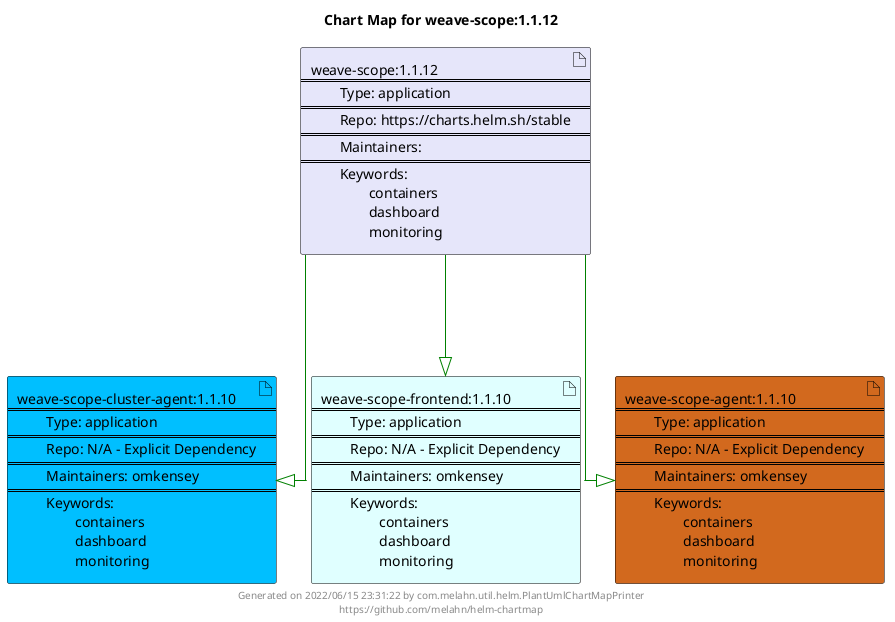 @startuml
skinparam linetype ortho
skinparam backgroundColor white
skinparam usecaseBorderColor black
skinparam usecaseArrowColor LightSlateGray
skinparam artifactBorderColor black
skinparam artifactArrowColor LightSlateGray

title Chart Map for weave-scope:1.1.12

'There are 4 referenced Helm Charts
artifact "weave-scope-cluster-agent:1.1.10\n====\n\tType: application\n====\n\tRepo: N/A - Explicit Dependency\n====\n\tMaintainers: omkensey\n====\n\tKeywords: \n\t\tcontainers\n\t\tdashboard\n\t\tmonitoring" as weave_scope_cluster_agent_1_1_10 #DeepSkyBlue
artifact "weave-scope-frontend:1.1.10\n====\n\tType: application\n====\n\tRepo: N/A - Explicit Dependency\n====\n\tMaintainers: omkensey\n====\n\tKeywords: \n\t\tcontainers\n\t\tdashboard\n\t\tmonitoring" as weave_scope_frontend_1_1_10 #LightCyan
artifact "weave-scope:1.1.12\n====\n\tType: application\n====\n\tRepo: https://charts.helm.sh/stable\n====\n\tMaintainers: \n====\n\tKeywords: \n\t\tcontainers\n\t\tdashboard\n\t\tmonitoring" as weave_scope_1_1_12 #Lavender
artifact "weave-scope-agent:1.1.10\n====\n\tType: application\n====\n\tRepo: N/A - Explicit Dependency\n====\n\tMaintainers: omkensey\n====\n\tKeywords: \n\t\tcontainers\n\t\tdashboard\n\t\tmonitoring" as weave_scope_agent_1_1_10 #Chocolate

'There are 0 referenced Docker Images

'Chart Dependencies
weave_scope_1_1_12--[#green]-|>weave_scope_agent_1_1_10
weave_scope_1_1_12--[#green]-|>weave_scope_frontend_1_1_10
weave_scope_1_1_12--[#green]-|>weave_scope_cluster_agent_1_1_10

center footer Generated on 2022/06/15 23:31:22 by com.melahn.util.helm.PlantUmlChartMapPrinter\nhttps://github.com/melahn/helm-chartmap
@enduml
